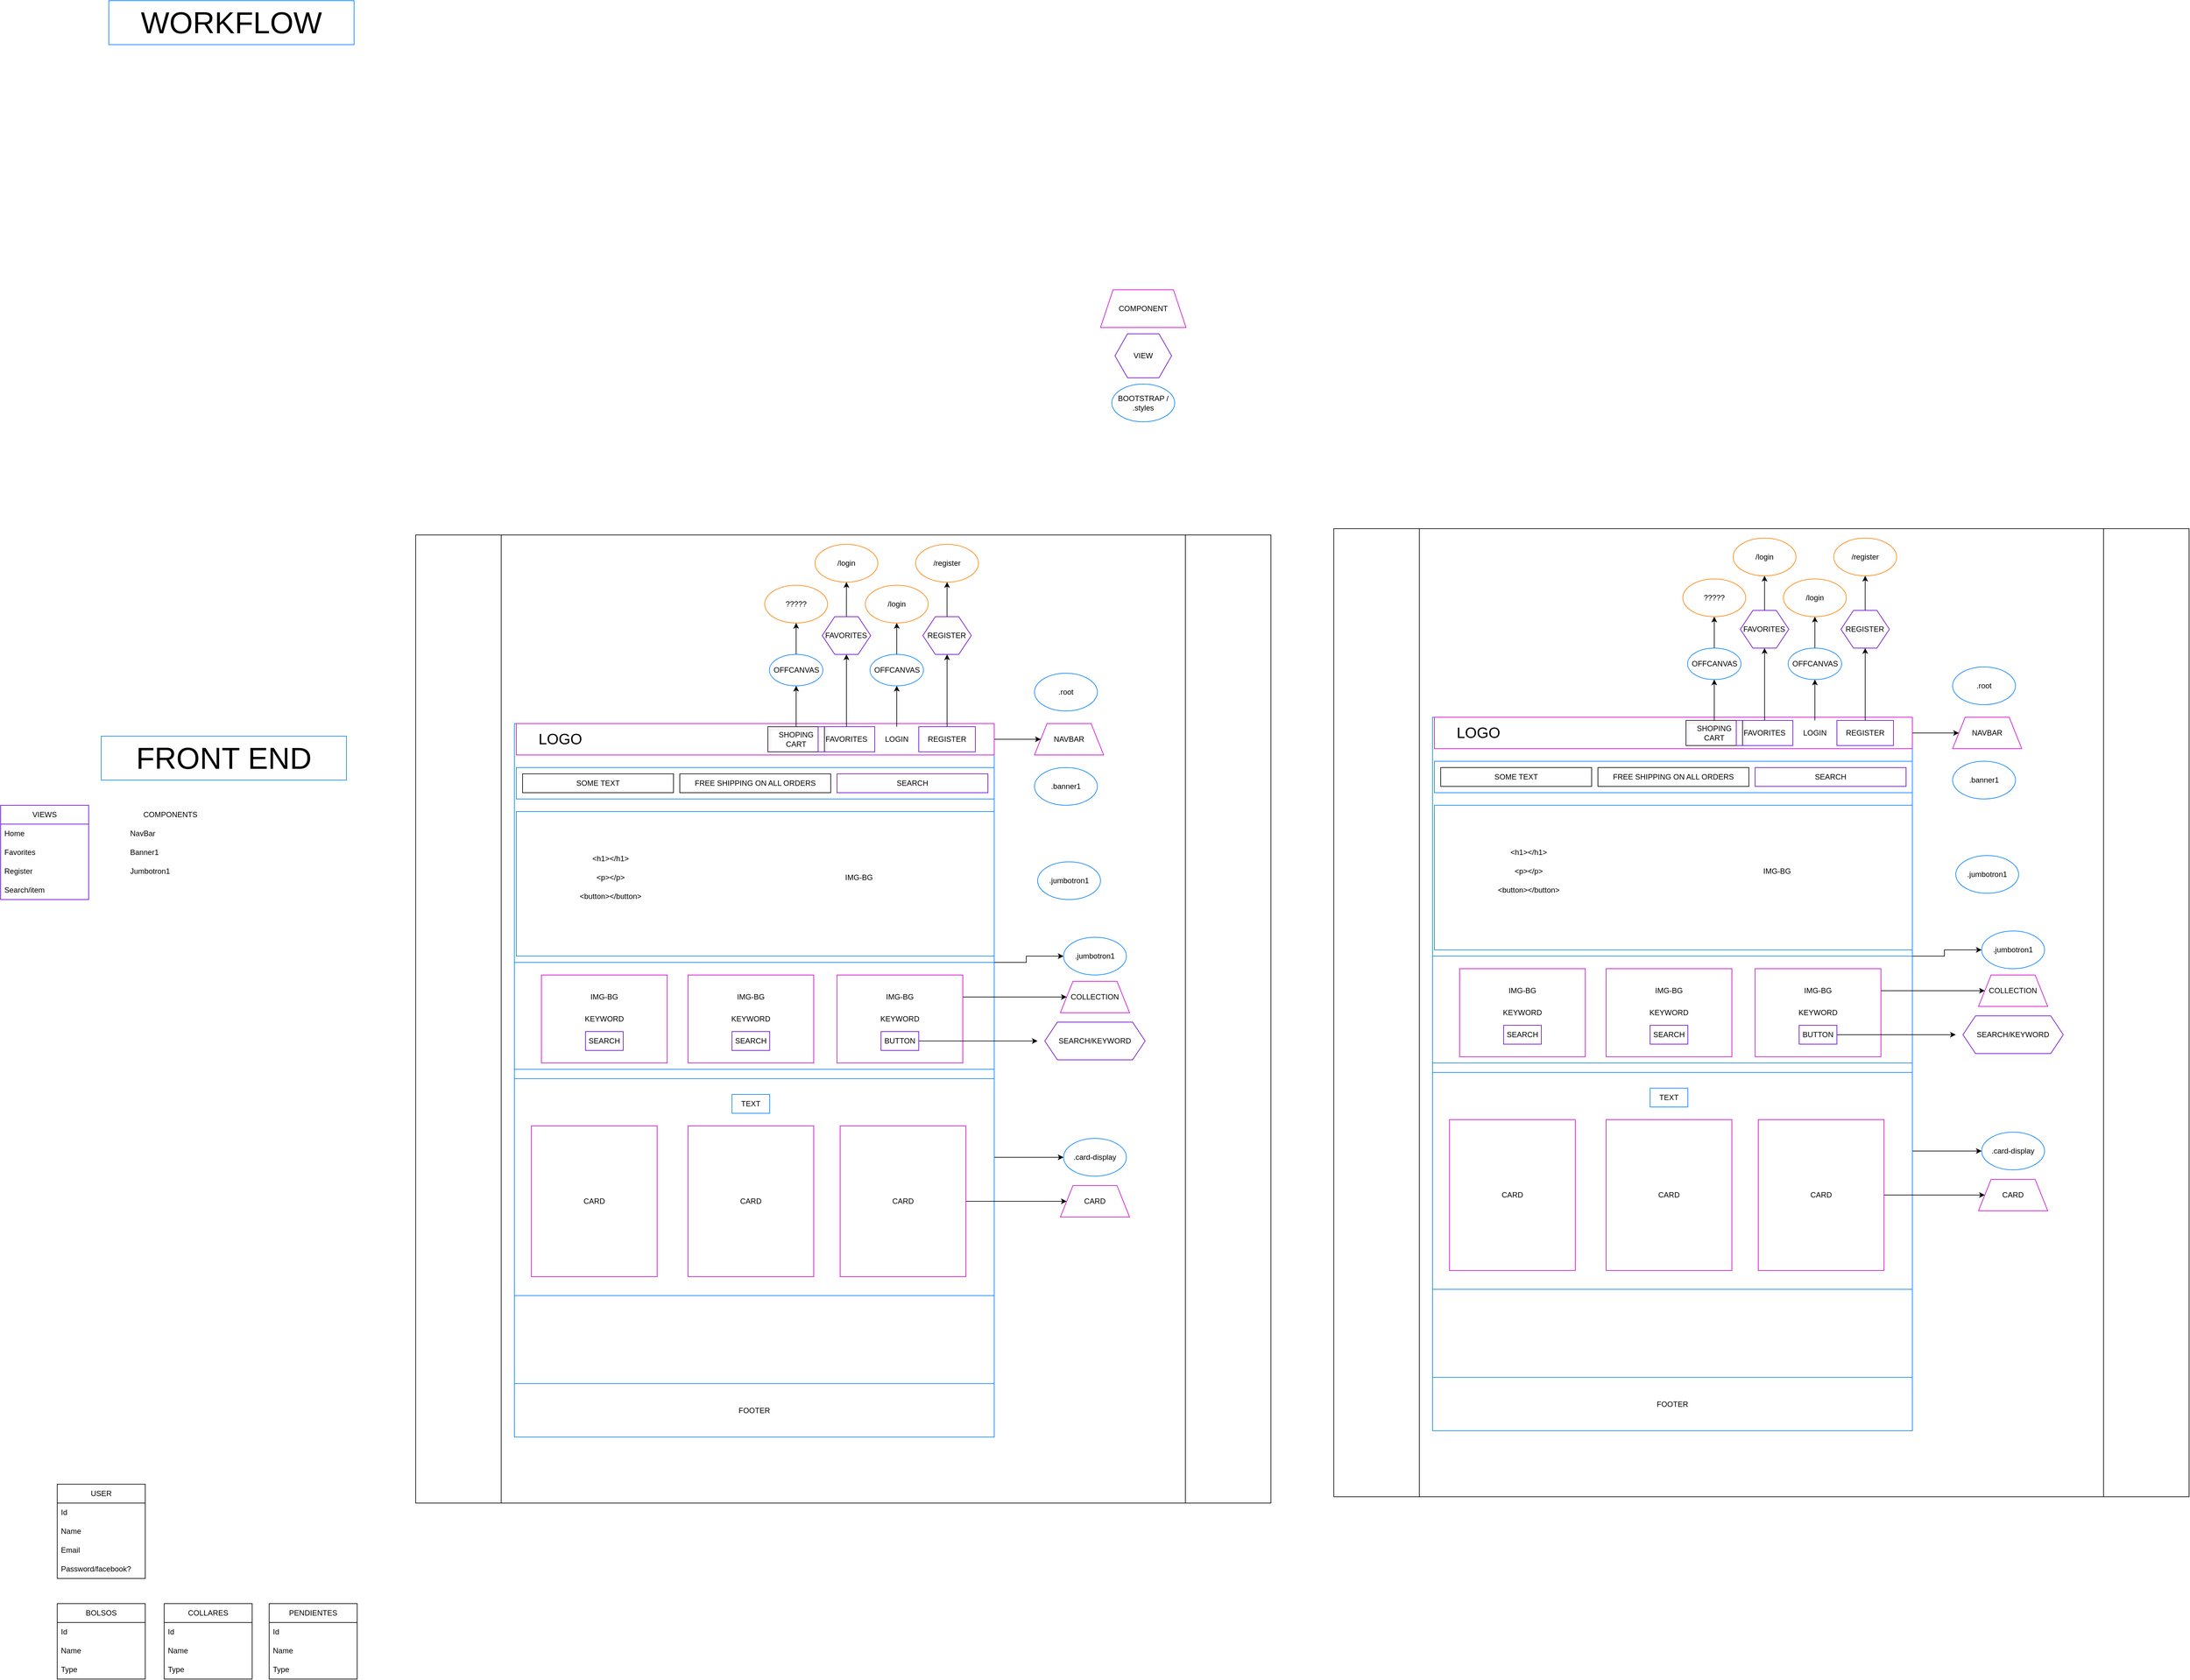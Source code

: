 <mxfile version="21.2.8" type="github">
  <diagram name="Page-1" id="-b-mgLnNyKhTVOmsAnaT">
    <mxGraphModel dx="2816" dy="2196" grid="1" gridSize="10" guides="1" tooltips="1" connect="1" arrows="1" fold="1" page="1" pageScale="1" pageWidth="826" pageHeight="1169" math="0" shadow="0">
      <root>
        <mxCell id="0" />
        <mxCell id="1" parent="0" />
        <mxCell id="RiAGdgWCF8noxPz8Tucr-8" value="HOME" style="shape=process;whiteSpace=wrap;html=1;backgroundOutline=1;" vertex="1" parent="1">
          <mxGeometry x="-120" y="-280" width="1360" height="1540" as="geometry" />
        </mxCell>
        <mxCell id="RiAGdgWCF8noxPz8Tucr-179" value="" style="rounded=0;whiteSpace=wrap;html=1;strokeColor=#007FFF;" vertex="1" parent="1">
          <mxGeometry x="37" y="20" width="763" height="1130" as="geometry" />
        </mxCell>
        <mxCell id="RiAGdgWCF8noxPz8Tucr-174" style="edgeStyle=orthogonalEdgeStyle;rounded=0;orthogonalLoop=1;jettySize=auto;html=1;entryX=0;entryY=0.5;entryDx=0;entryDy=0;" edge="1" parent="1" source="RiAGdgWCF8noxPz8Tucr-168" target="RiAGdgWCF8noxPz8Tucr-169">
          <mxGeometry relative="1" as="geometry">
            <Array as="points">
              <mxPoint x="851" y="400" />
              <mxPoint x="851" y="390" />
            </Array>
          </mxGeometry>
        </mxCell>
        <mxCell id="RiAGdgWCF8noxPz8Tucr-168" value="" style="rounded=0;whiteSpace=wrap;html=1;strokeColor=#007FFF;" vertex="1" parent="1">
          <mxGeometry x="37" y="400" width="763" height="170" as="geometry" />
        </mxCell>
        <mxCell id="RiAGdgWCF8noxPz8Tucr-183" style="edgeStyle=orthogonalEdgeStyle;rounded=0;orthogonalLoop=1;jettySize=auto;html=1;entryX=0;entryY=0.5;entryDx=0;entryDy=0;" edge="1" parent="1" source="RiAGdgWCF8noxPz8Tucr-100" target="RiAGdgWCF8noxPz8Tucr-175">
          <mxGeometry relative="1" as="geometry">
            <Array as="points">
              <mxPoint x="830" y="710" />
              <mxPoint x="830" y="710" />
            </Array>
          </mxGeometry>
        </mxCell>
        <mxCell id="RiAGdgWCF8noxPz8Tucr-100" value="" style="rounded=0;whiteSpace=wrap;html=1;strokeColor=#007FFF;" vertex="1" parent="1">
          <mxGeometry x="37" y="585" width="763" height="345" as="geometry" />
        </mxCell>
        <mxCell id="RiAGdgWCF8noxPz8Tucr-9" value="BOLSOS" style="swimlane;fontStyle=0;childLayout=stackLayout;horizontal=1;startSize=30;horizontalStack=0;resizeParent=1;resizeParentMax=0;resizeLast=0;collapsible=1;marginBottom=0;whiteSpace=wrap;html=1;" vertex="1" parent="1">
          <mxGeometry x="-690" y="1420" width="140" height="120" as="geometry" />
        </mxCell>
        <mxCell id="RiAGdgWCF8noxPz8Tucr-10" value="Id" style="text;strokeColor=none;fillColor=none;align=left;verticalAlign=middle;spacingLeft=4;spacingRight=4;overflow=hidden;points=[[0,0.5],[1,0.5]];portConstraint=eastwest;rotatable=0;whiteSpace=wrap;html=1;" vertex="1" parent="RiAGdgWCF8noxPz8Tucr-9">
          <mxGeometry y="30" width="140" height="30" as="geometry" />
        </mxCell>
        <mxCell id="RiAGdgWCF8noxPz8Tucr-11" value="Name" style="text;strokeColor=none;fillColor=none;align=left;verticalAlign=middle;spacingLeft=4;spacingRight=4;overflow=hidden;points=[[0,0.5],[1,0.5]];portConstraint=eastwest;rotatable=0;whiteSpace=wrap;html=1;" vertex="1" parent="RiAGdgWCF8noxPz8Tucr-9">
          <mxGeometry y="60" width="140" height="30" as="geometry" />
        </mxCell>
        <mxCell id="RiAGdgWCF8noxPz8Tucr-12" value="Type" style="text;strokeColor=none;fillColor=none;align=left;verticalAlign=middle;spacingLeft=4;spacingRight=4;overflow=hidden;points=[[0,0.5],[1,0.5]];portConstraint=eastwest;rotatable=0;whiteSpace=wrap;html=1;" vertex="1" parent="RiAGdgWCF8noxPz8Tucr-9">
          <mxGeometry y="90" width="140" height="30" as="geometry" />
        </mxCell>
        <mxCell id="RiAGdgWCF8noxPz8Tucr-13" value="COLLARES" style="swimlane;fontStyle=0;childLayout=stackLayout;horizontal=1;startSize=30;horizontalStack=0;resizeParent=1;resizeParentMax=0;resizeLast=0;collapsible=1;marginBottom=0;whiteSpace=wrap;html=1;" vertex="1" parent="1">
          <mxGeometry x="-520" y="1420" width="140" height="120" as="geometry" />
        </mxCell>
        <mxCell id="RiAGdgWCF8noxPz8Tucr-14" value="Id" style="text;strokeColor=none;fillColor=none;align=left;verticalAlign=middle;spacingLeft=4;spacingRight=4;overflow=hidden;points=[[0,0.5],[1,0.5]];portConstraint=eastwest;rotatable=0;whiteSpace=wrap;html=1;" vertex="1" parent="RiAGdgWCF8noxPz8Tucr-13">
          <mxGeometry y="30" width="140" height="30" as="geometry" />
        </mxCell>
        <mxCell id="RiAGdgWCF8noxPz8Tucr-15" value="Name" style="text;strokeColor=none;fillColor=none;align=left;verticalAlign=middle;spacingLeft=4;spacingRight=4;overflow=hidden;points=[[0,0.5],[1,0.5]];portConstraint=eastwest;rotatable=0;whiteSpace=wrap;html=1;" vertex="1" parent="RiAGdgWCF8noxPz8Tucr-13">
          <mxGeometry y="60" width="140" height="30" as="geometry" />
        </mxCell>
        <mxCell id="RiAGdgWCF8noxPz8Tucr-16" value="Type" style="text;strokeColor=none;fillColor=none;align=left;verticalAlign=middle;spacingLeft=4;spacingRight=4;overflow=hidden;points=[[0,0.5],[1,0.5]];portConstraint=eastwest;rotatable=0;whiteSpace=wrap;html=1;" vertex="1" parent="RiAGdgWCF8noxPz8Tucr-13">
          <mxGeometry y="90" width="140" height="30" as="geometry" />
        </mxCell>
        <mxCell id="RiAGdgWCF8noxPz8Tucr-17" value="PENDIENTES" style="swimlane;fontStyle=0;childLayout=stackLayout;horizontal=1;startSize=30;horizontalStack=0;resizeParent=1;resizeParentMax=0;resizeLast=0;collapsible=1;marginBottom=0;whiteSpace=wrap;html=1;" vertex="1" parent="1">
          <mxGeometry x="-353" y="1420" width="140" height="120" as="geometry" />
        </mxCell>
        <mxCell id="RiAGdgWCF8noxPz8Tucr-18" value="Id" style="text;strokeColor=none;fillColor=none;align=left;verticalAlign=middle;spacingLeft=4;spacingRight=4;overflow=hidden;points=[[0,0.5],[1,0.5]];portConstraint=eastwest;rotatable=0;whiteSpace=wrap;html=1;" vertex="1" parent="RiAGdgWCF8noxPz8Tucr-17">
          <mxGeometry y="30" width="140" height="30" as="geometry" />
        </mxCell>
        <mxCell id="RiAGdgWCF8noxPz8Tucr-19" value="Name" style="text;strokeColor=none;fillColor=none;align=left;verticalAlign=middle;spacingLeft=4;spacingRight=4;overflow=hidden;points=[[0,0.5],[1,0.5]];portConstraint=eastwest;rotatable=0;whiteSpace=wrap;html=1;" vertex="1" parent="RiAGdgWCF8noxPz8Tucr-17">
          <mxGeometry y="60" width="140" height="30" as="geometry" />
        </mxCell>
        <mxCell id="RiAGdgWCF8noxPz8Tucr-20" value="Type" style="text;strokeColor=none;fillColor=none;align=left;verticalAlign=middle;spacingLeft=4;spacingRight=4;overflow=hidden;points=[[0,0.5],[1,0.5]];portConstraint=eastwest;rotatable=0;whiteSpace=wrap;html=1;" vertex="1" parent="RiAGdgWCF8noxPz8Tucr-17">
          <mxGeometry y="90" width="140" height="30" as="geometry" />
        </mxCell>
        <mxCell id="RiAGdgWCF8noxPz8Tucr-21" value="USER" style="swimlane;fontStyle=0;childLayout=stackLayout;horizontal=1;startSize=30;horizontalStack=0;resizeParent=1;resizeParentMax=0;resizeLast=0;collapsible=1;marginBottom=0;whiteSpace=wrap;html=1;" vertex="1" parent="1">
          <mxGeometry x="-690" y="1230" width="140" height="150" as="geometry" />
        </mxCell>
        <mxCell id="RiAGdgWCF8noxPz8Tucr-22" value="Id" style="text;strokeColor=none;fillColor=none;align=left;verticalAlign=middle;spacingLeft=4;spacingRight=4;overflow=hidden;points=[[0,0.5],[1,0.5]];portConstraint=eastwest;rotatable=0;whiteSpace=wrap;html=1;" vertex="1" parent="RiAGdgWCF8noxPz8Tucr-21">
          <mxGeometry y="30" width="140" height="30" as="geometry" />
        </mxCell>
        <mxCell id="RiAGdgWCF8noxPz8Tucr-23" value="Name" style="text;strokeColor=none;fillColor=none;align=left;verticalAlign=middle;spacingLeft=4;spacingRight=4;overflow=hidden;points=[[0,0.5],[1,0.5]];portConstraint=eastwest;rotatable=0;whiteSpace=wrap;html=1;" vertex="1" parent="RiAGdgWCF8noxPz8Tucr-21">
          <mxGeometry y="60" width="140" height="30" as="geometry" />
        </mxCell>
        <mxCell id="RiAGdgWCF8noxPz8Tucr-24" value="Email" style="text;strokeColor=none;fillColor=none;align=left;verticalAlign=middle;spacingLeft=4;spacingRight=4;overflow=hidden;points=[[0,0.5],[1,0.5]];portConstraint=eastwest;rotatable=0;whiteSpace=wrap;html=1;" vertex="1" parent="RiAGdgWCF8noxPz8Tucr-21">
          <mxGeometry y="90" width="140" height="30" as="geometry" />
        </mxCell>
        <mxCell id="RiAGdgWCF8noxPz8Tucr-25" value="Password/facebook?" style="text;strokeColor=none;fillColor=none;align=left;verticalAlign=middle;spacingLeft=4;spacingRight=4;overflow=hidden;points=[[0,0.5],[1,0.5]];portConstraint=eastwest;rotatable=0;whiteSpace=wrap;html=1;" vertex="1" parent="RiAGdgWCF8noxPz8Tucr-21">
          <mxGeometry y="120" width="140" height="30" as="geometry" />
        </mxCell>
        <mxCell id="RiAGdgWCF8noxPz8Tucr-38" value="CARD" style="rounded=0;whiteSpace=wrap;html=1;strokeColor=#CC00CC;" vertex="1" parent="1">
          <mxGeometry x="64" y="660" width="200" height="240" as="geometry" />
        </mxCell>
        <mxCell id="RiAGdgWCF8noxPz8Tucr-144" style="edgeStyle=orthogonalEdgeStyle;rounded=0;orthogonalLoop=1;jettySize=auto;html=1;entryX=0;entryY=0.5;entryDx=0;entryDy=0;" edge="1" parent="1" source="RiAGdgWCF8noxPz8Tucr-43" target="RiAGdgWCF8noxPz8Tucr-127">
          <mxGeometry relative="1" as="geometry" />
        </mxCell>
        <mxCell id="RiAGdgWCF8noxPz8Tucr-43" value="" style="rounded=0;whiteSpace=wrap;html=1;strokeColor=#CC00CC;" vertex="1" parent="1">
          <mxGeometry x="40" y="20" width="760" height="50" as="geometry" />
        </mxCell>
        <mxCell id="RiAGdgWCF8noxPz8Tucr-44" value="&lt;font style=&quot;font-size: 24px;&quot;&gt;LOGO&lt;/font&gt;" style="text;html=1;strokeColor=none;fillColor=none;align=center;verticalAlign=middle;whiteSpace=wrap;rounded=0;" vertex="1" parent="1">
          <mxGeometry x="50" y="20" width="120" height="50" as="geometry" />
        </mxCell>
        <mxCell id="RiAGdgWCF8noxPz8Tucr-53" style="edgeStyle=orthogonalEdgeStyle;rounded=0;orthogonalLoop=1;jettySize=auto;html=1;entryX=0.5;entryY=1;entryDx=0;entryDy=0;" edge="1" parent="1" source="RiAGdgWCF8noxPz8Tucr-45" target="RiAGdgWCF8noxPz8Tucr-56">
          <mxGeometry relative="1" as="geometry">
            <mxPoint x="485" y="110" as="targetPoint" />
          </mxGeometry>
        </mxCell>
        <mxCell id="RiAGdgWCF8noxPz8Tucr-45" value="SHOPING CART" style="text;html=1;strokeColor=#19011D;fillColor=none;align=center;verticalAlign=middle;whiteSpace=wrap;rounded=0;shadow=1;" vertex="1" parent="1">
          <mxGeometry x="440" y="25" width="90" height="40" as="geometry" />
        </mxCell>
        <mxCell id="RiAGdgWCF8noxPz8Tucr-165" style="edgeStyle=orthogonalEdgeStyle;rounded=0;orthogonalLoop=1;jettySize=auto;html=1;entryX=0.5;entryY=1;entryDx=0;entryDy=0;" edge="1" parent="1" source="RiAGdgWCF8noxPz8Tucr-46" target="RiAGdgWCF8noxPz8Tucr-164">
          <mxGeometry relative="1" as="geometry" />
        </mxCell>
        <mxCell id="RiAGdgWCF8noxPz8Tucr-46" value="FAVORITES" style="text;html=1;strokeColor=#6600CC;fillColor=none;align=center;verticalAlign=middle;whiteSpace=wrap;rounded=0;" vertex="1" parent="1">
          <mxGeometry x="520" y="25" width="90" height="40" as="geometry" />
        </mxCell>
        <mxCell id="RiAGdgWCF8noxPz8Tucr-104" style="edgeStyle=orthogonalEdgeStyle;rounded=0;orthogonalLoop=1;jettySize=auto;html=1;entryX=0.5;entryY=1;entryDx=0;entryDy=0;" edge="1" parent="1" source="RiAGdgWCF8noxPz8Tucr-47" target="RiAGdgWCF8noxPz8Tucr-74">
          <mxGeometry relative="1" as="geometry" />
        </mxCell>
        <mxCell id="RiAGdgWCF8noxPz8Tucr-47" value="LOGIN" style="text;html=1;strokeColor=none;fillColor=none;align=center;verticalAlign=middle;whiteSpace=wrap;rounded=0;" vertex="1" parent="1">
          <mxGeometry x="600" y="25" width="90" height="40" as="geometry" />
        </mxCell>
        <mxCell id="RiAGdgWCF8noxPz8Tucr-105" style="edgeStyle=orthogonalEdgeStyle;rounded=0;orthogonalLoop=1;jettySize=auto;html=1;entryX=0.5;entryY=1;entryDx=0;entryDy=0;" edge="1" parent="1" source="RiAGdgWCF8noxPz8Tucr-48">
          <mxGeometry relative="1" as="geometry">
            <mxPoint x="725" y="-90" as="targetPoint" />
          </mxGeometry>
        </mxCell>
        <mxCell id="RiAGdgWCF8noxPz8Tucr-48" value="REGISTER" style="text;html=1;strokeColor=#6600CC;fillColor=none;align=center;verticalAlign=middle;whiteSpace=wrap;rounded=0;" vertex="1" parent="1">
          <mxGeometry x="680" y="25" width="90" height="40" as="geometry" />
        </mxCell>
        <mxCell id="RiAGdgWCF8noxPz8Tucr-49" value="" style="rounded=0;whiteSpace=wrap;html=1;strokeColor=#007FFF;" vertex="1" parent="1">
          <mxGeometry x="40" y="90" width="760" height="50" as="geometry" />
        </mxCell>
        <mxCell id="RiAGdgWCF8noxPz8Tucr-50" value="SOME TEXT" style="rounded=0;whiteSpace=wrap;html=1;" vertex="1" parent="1">
          <mxGeometry x="50" y="100" width="240" height="30" as="geometry" />
        </mxCell>
        <mxCell id="RiAGdgWCF8noxPz8Tucr-51" value="FREE SHIPPING ON ALL ORDERS" style="rounded=0;whiteSpace=wrap;html=1;" vertex="1" parent="1">
          <mxGeometry x="300" y="100" width="240" height="30" as="geometry" />
        </mxCell>
        <mxCell id="RiAGdgWCF8noxPz8Tucr-52" value="SEARCH" style="rounded=0;whiteSpace=wrap;html=1;strokeColor=#6600CC;" vertex="1" parent="1">
          <mxGeometry x="550" y="100" width="240" height="30" as="geometry" />
        </mxCell>
        <mxCell id="RiAGdgWCF8noxPz8Tucr-153" style="edgeStyle=orthogonalEdgeStyle;rounded=0;orthogonalLoop=1;jettySize=auto;html=1;entryX=0.5;entryY=1;entryDx=0;entryDy=0;" edge="1" parent="1" source="RiAGdgWCF8noxPz8Tucr-56" target="RiAGdgWCF8noxPz8Tucr-152">
          <mxGeometry relative="1" as="geometry" />
        </mxCell>
        <mxCell id="RiAGdgWCF8noxPz8Tucr-56" value="OFFCANVAS" style="ellipse;whiteSpace=wrap;html=1;strokeColor=#007FFF;" vertex="1" parent="1">
          <mxGeometry x="442.5" y="-90" width="85" height="50" as="geometry" />
        </mxCell>
        <mxCell id="RiAGdgWCF8noxPz8Tucr-60" value="&lt;font style=&quot;font-size: 48px;&quot;&gt;FRONT END&lt;/font&gt;" style="text;html=1;strokeColor=#007FFF;fillColor=none;align=center;verticalAlign=middle;whiteSpace=wrap;rounded=0;" vertex="1" parent="1">
          <mxGeometry x="-620" y="40" width="390" height="70" as="geometry" />
        </mxCell>
        <mxCell id="RiAGdgWCF8noxPz8Tucr-63" value="VIEWS" style="swimlane;fontStyle=0;childLayout=stackLayout;horizontal=1;startSize=30;horizontalStack=0;resizeParent=1;resizeParentMax=0;resizeLast=0;collapsible=1;marginBottom=0;whiteSpace=wrap;html=1;strokeColor=#6600CC;" vertex="1" parent="1">
          <mxGeometry x="-780" y="150" width="140" height="150" as="geometry" />
        </mxCell>
        <mxCell id="RiAGdgWCF8noxPz8Tucr-64" value="Home" style="text;strokeColor=none;fillColor=none;align=left;verticalAlign=middle;spacingLeft=4;spacingRight=4;overflow=hidden;points=[[0,0.5],[1,0.5]];portConstraint=eastwest;rotatable=0;whiteSpace=wrap;html=1;" vertex="1" parent="RiAGdgWCF8noxPz8Tucr-63">
          <mxGeometry y="30" width="140" height="30" as="geometry" />
        </mxCell>
        <mxCell id="RiAGdgWCF8noxPz8Tucr-65" value="Favorites" style="text;strokeColor=none;fillColor=none;align=left;verticalAlign=middle;spacingLeft=4;spacingRight=4;overflow=hidden;points=[[0,0.5],[1,0.5]];portConstraint=eastwest;rotatable=0;whiteSpace=wrap;html=1;" vertex="1" parent="RiAGdgWCF8noxPz8Tucr-63">
          <mxGeometry y="60" width="140" height="30" as="geometry" />
        </mxCell>
        <mxCell id="RiAGdgWCF8noxPz8Tucr-93" value="Register" style="text;strokeColor=none;fillColor=none;align=left;verticalAlign=middle;spacingLeft=4;spacingRight=4;overflow=hidden;points=[[0,0.5],[1,0.5]];portConstraint=eastwest;rotatable=0;whiteSpace=wrap;html=1;" vertex="1" parent="RiAGdgWCF8noxPz8Tucr-63">
          <mxGeometry y="90" width="140" height="30" as="geometry" />
        </mxCell>
        <mxCell id="RiAGdgWCF8noxPz8Tucr-66" value="Search/item" style="text;strokeColor=none;fillColor=none;align=left;verticalAlign=middle;spacingLeft=4;spacingRight=4;overflow=hidden;points=[[0,0.5],[1,0.5]];portConstraint=eastwest;rotatable=0;whiteSpace=wrap;html=1;" vertex="1" parent="RiAGdgWCF8noxPz8Tucr-63">
          <mxGeometry y="120" width="140" height="30" as="geometry" />
        </mxCell>
        <mxCell id="RiAGdgWCF8noxPz8Tucr-67" value="COMPONENTS" style="swimlane;fontStyle=0;childLayout=stackLayout;horizontal=1;startSize=30;horizontalStack=0;resizeParent=1;resizeParentMax=0;resizeLast=0;collapsible=1;marginBottom=0;whiteSpace=wrap;html=1;strokeColor=#FFFFFF;" vertex="1" parent="1">
          <mxGeometry x="-580" y="150" width="140" height="120" as="geometry" />
        </mxCell>
        <mxCell id="RiAGdgWCF8noxPz8Tucr-68" value="NavBar" style="text;strokeColor=none;fillColor=none;align=left;verticalAlign=middle;spacingLeft=4;spacingRight=4;overflow=hidden;points=[[0,0.5],[1,0.5]];portConstraint=eastwest;rotatable=0;whiteSpace=wrap;html=1;" vertex="1" parent="RiAGdgWCF8noxPz8Tucr-67">
          <mxGeometry y="30" width="140" height="30" as="geometry" />
        </mxCell>
        <mxCell id="RiAGdgWCF8noxPz8Tucr-69" value="Banner1" style="text;strokeColor=none;fillColor=none;align=left;verticalAlign=middle;spacingLeft=4;spacingRight=4;overflow=hidden;points=[[0,0.5],[1,0.5]];portConstraint=eastwest;rotatable=0;whiteSpace=wrap;html=1;" vertex="1" parent="RiAGdgWCF8noxPz8Tucr-67">
          <mxGeometry y="60" width="140" height="30" as="geometry" />
        </mxCell>
        <mxCell id="RiAGdgWCF8noxPz8Tucr-70" value="Jumbotron1" style="text;strokeColor=none;fillColor=none;align=left;verticalAlign=middle;spacingLeft=4;spacingRight=4;overflow=hidden;points=[[0,0.5],[1,0.5]];portConstraint=eastwest;rotatable=0;whiteSpace=wrap;html=1;" vertex="1" parent="RiAGdgWCF8noxPz8Tucr-67">
          <mxGeometry y="90" width="140" height="30" as="geometry" />
        </mxCell>
        <mxCell id="RiAGdgWCF8noxPz8Tucr-80" style="edgeStyle=orthogonalEdgeStyle;rounded=0;orthogonalLoop=1;jettySize=auto;html=1;entryX=0.5;entryY=1;entryDx=0;entryDy=0;" edge="1" parent="1" source="RiAGdgWCF8noxPz8Tucr-74" target="RiAGdgWCF8noxPz8Tucr-77">
          <mxGeometry relative="1" as="geometry" />
        </mxCell>
        <mxCell id="RiAGdgWCF8noxPz8Tucr-74" value="OFFCANVAS" style="ellipse;whiteSpace=wrap;html=1;strokeColor=#007FFF;" vertex="1" parent="1">
          <mxGeometry x="602.5" y="-90" width="85" height="50" as="geometry" />
        </mxCell>
        <mxCell id="RiAGdgWCF8noxPz8Tucr-77" value="/login" style="ellipse;whiteSpace=wrap;html=1;strokeColor=#FF8000;" vertex="1" parent="1">
          <mxGeometry x="595" y="-200" width="100" height="60" as="geometry" />
        </mxCell>
        <mxCell id="RiAGdgWCF8noxPz8Tucr-78" value="/register" style="ellipse;whiteSpace=wrap;html=1;strokeColor=#FF8000;" vertex="1" parent="1">
          <mxGeometry x="675" y="-265" width="100" height="60" as="geometry" />
        </mxCell>
        <mxCell id="RiAGdgWCF8noxPz8Tucr-108" value="" style="rounded=0;whiteSpace=wrap;html=1;strokeColor=#007FFF;" vertex="1" parent="1">
          <mxGeometry x="40" y="160" width="760" height="230" as="geometry" />
        </mxCell>
        <mxCell id="RiAGdgWCF8noxPz8Tucr-110" value="IMG-BG" style="text;html=1;strokeColor=none;fillColor=none;align=center;verticalAlign=middle;whiteSpace=wrap;rounded=0;" vertex="1" parent="1">
          <mxGeometry x="555" y="250" width="60" height="30" as="geometry" />
        </mxCell>
        <mxCell id="RiAGdgWCF8noxPz8Tucr-111" value="&amp;lt;h1&amp;gt;&amp;lt;/h1&amp;gt;" style="text;html=1;strokeColor=none;fillColor=none;align=center;verticalAlign=middle;whiteSpace=wrap;rounded=0;" vertex="1" parent="1">
          <mxGeometry x="150" y="220" width="80" height="30" as="geometry" />
        </mxCell>
        <mxCell id="RiAGdgWCF8noxPz8Tucr-112" value="&amp;lt;p&amp;gt;&amp;lt;/p&amp;gt;" style="text;html=1;strokeColor=none;fillColor=none;align=center;verticalAlign=middle;whiteSpace=wrap;rounded=0;" vertex="1" parent="1">
          <mxGeometry x="150" y="250" width="80" height="30" as="geometry" />
        </mxCell>
        <mxCell id="RiAGdgWCF8noxPz8Tucr-113" value="&amp;lt;button&amp;gt;&amp;lt;/button&amp;gt;" style="text;html=1;strokeColor=none;fillColor=none;align=center;verticalAlign=middle;whiteSpace=wrap;rounded=0;" vertex="1" parent="1">
          <mxGeometry x="130" y="280" width="120" height="30" as="geometry" />
        </mxCell>
        <mxCell id="RiAGdgWCF8noxPz8Tucr-142" style="edgeStyle=orthogonalEdgeStyle;rounded=0;orthogonalLoop=1;jettySize=auto;html=1;exitX=1;exitY=0.25;exitDx=0;exitDy=0;entryX=0;entryY=0.5;entryDx=0;entryDy=0;" edge="1" parent="1" source="RiAGdgWCF8noxPz8Tucr-114" target="RiAGdgWCF8noxPz8Tucr-141">
          <mxGeometry relative="1" as="geometry" />
        </mxCell>
        <mxCell id="RiAGdgWCF8noxPz8Tucr-114" value="KEYWORD" style="rounded=0;whiteSpace=wrap;html=1;strokeColor=#CC00CC;" vertex="1" parent="1">
          <mxGeometry x="550" y="420" width="200" height="140" as="geometry" />
        </mxCell>
        <mxCell id="RiAGdgWCF8noxPz8Tucr-115" value="IMG-BG" style="text;html=1;strokeColor=none;fillColor=none;align=center;verticalAlign=middle;whiteSpace=wrap;rounded=0;" vertex="1" parent="1">
          <mxGeometry x="620" y="440" width="60" height="30" as="geometry" />
        </mxCell>
        <mxCell id="RiAGdgWCF8noxPz8Tucr-124" value="TEXT" style="text;html=1;strokeColor=#007FFF;fillColor=none;align=center;verticalAlign=middle;whiteSpace=wrap;rounded=0;" vertex="1" parent="1">
          <mxGeometry x="383" y="610" width="60" height="30" as="geometry" />
        </mxCell>
        <mxCell id="RiAGdgWCF8noxPz8Tucr-125" value="&lt;font style=&quot;font-size: 48px;&quot;&gt;WORKFLOW&lt;/font&gt;" style="text;html=1;strokeColor=#007FFF;fillColor=none;align=center;verticalAlign=middle;whiteSpace=wrap;rounded=0;" vertex="1" parent="1">
          <mxGeometry x="-608" y="-1130" width="390" height="70" as="geometry" />
        </mxCell>
        <mxCell id="RiAGdgWCF8noxPz8Tucr-127" value="NAVBAR" style="shape=trapezoid;perimeter=trapezoidPerimeter;whiteSpace=wrap;html=1;fixedSize=1;strokeColor=#CC00CC;" vertex="1" parent="1">
          <mxGeometry x="864" y="20" width="110" height="50" as="geometry" />
        </mxCell>
        <mxCell id="RiAGdgWCF8noxPz8Tucr-140" style="edgeStyle=orthogonalEdgeStyle;rounded=0;orthogonalLoop=1;jettySize=auto;html=1;entryX=0;entryY=0.5;entryDx=0;entryDy=0;" edge="1" parent="1" source="RiAGdgWCF8noxPz8Tucr-130">
          <mxGeometry relative="1" as="geometry">
            <mxPoint x="869" y="525" as="targetPoint" />
          </mxGeometry>
        </mxCell>
        <mxCell id="RiAGdgWCF8noxPz8Tucr-130" value="BUTTON" style="text;html=1;strokeColor=#6600CC;fillColor=none;align=center;verticalAlign=middle;whiteSpace=wrap;rounded=0;" vertex="1" parent="1">
          <mxGeometry x="620" y="510" width="60" height="30" as="geometry" />
        </mxCell>
        <mxCell id="RiAGdgWCF8noxPz8Tucr-134" value="KEYWORD" style="rounded=0;whiteSpace=wrap;html=1;strokeColor=#CC00CC;" vertex="1" parent="1">
          <mxGeometry x="313" y="420" width="200" height="140" as="geometry" />
        </mxCell>
        <mxCell id="RiAGdgWCF8noxPz8Tucr-135" value="IMG-BG" style="text;html=1;strokeColor=none;fillColor=none;align=center;verticalAlign=middle;whiteSpace=wrap;rounded=0;" vertex="1" parent="1">
          <mxGeometry x="383" y="440" width="60" height="30" as="geometry" />
        </mxCell>
        <mxCell id="RiAGdgWCF8noxPz8Tucr-136" value="SEARCH" style="text;html=1;strokeColor=#6600CC;fillColor=none;align=center;verticalAlign=middle;whiteSpace=wrap;rounded=0;" vertex="1" parent="1">
          <mxGeometry x="383" y="510" width="60" height="30" as="geometry" />
        </mxCell>
        <mxCell id="RiAGdgWCF8noxPz8Tucr-137" value="KEYWORD" style="rounded=0;whiteSpace=wrap;html=1;strokeColor=#CC00CC;" vertex="1" parent="1">
          <mxGeometry x="80" y="420" width="200" height="140" as="geometry" />
        </mxCell>
        <mxCell id="RiAGdgWCF8noxPz8Tucr-138" value="IMG-BG" style="text;html=1;strokeColor=none;fillColor=none;align=center;verticalAlign=middle;whiteSpace=wrap;rounded=0;" vertex="1" parent="1">
          <mxGeometry x="150" y="440" width="60" height="30" as="geometry" />
        </mxCell>
        <mxCell id="RiAGdgWCF8noxPz8Tucr-139" value="SEARCH" style="text;html=1;strokeColor=#6600CC;fillColor=none;align=center;verticalAlign=middle;whiteSpace=wrap;rounded=0;" vertex="1" parent="1">
          <mxGeometry x="150" y="510" width="60" height="30" as="geometry" />
        </mxCell>
        <mxCell id="RiAGdgWCF8noxPz8Tucr-141" value="COLLECTION" style="shape=trapezoid;perimeter=trapezoidPerimeter;whiteSpace=wrap;html=1;fixedSize=1;strokeColor=#CC00CC;" vertex="1" parent="1">
          <mxGeometry x="905.21" y="430" width="110" height="50" as="geometry" />
        </mxCell>
        <mxCell id="RiAGdgWCF8noxPz8Tucr-145" value=".jumbotron1" style="ellipse;whiteSpace=wrap;html=1;strokeColor=#007FFF;" vertex="1" parent="1">
          <mxGeometry x="869" y="240" width="100" height="60" as="geometry" />
        </mxCell>
        <mxCell id="RiAGdgWCF8noxPz8Tucr-146" value=".banner1" style="ellipse;whiteSpace=wrap;html=1;strokeColor=#007FFF;" vertex="1" parent="1">
          <mxGeometry x="864" y="90" width="100" height="60" as="geometry" />
        </mxCell>
        <mxCell id="RiAGdgWCF8noxPz8Tucr-152" value="?????" style="ellipse;whiteSpace=wrap;html=1;strokeColor=#FF8000;" vertex="1" parent="1">
          <mxGeometry x="435" y="-200" width="100" height="60" as="geometry" />
        </mxCell>
        <mxCell id="RiAGdgWCF8noxPz8Tucr-154" value="/login" style="ellipse;whiteSpace=wrap;html=1;strokeColor=#FF8000;" vertex="1" parent="1">
          <mxGeometry x="515" y="-265" width="100" height="60" as="geometry" />
        </mxCell>
        <mxCell id="RiAGdgWCF8noxPz8Tucr-156" value="COMPONENT" style="shape=trapezoid;perimeter=trapezoidPerimeter;whiteSpace=wrap;html=1;fixedSize=1;strokeColor=#CC00CC;" vertex="1" parent="1">
          <mxGeometry x="969" y="-670" width="136" height="60" as="geometry" />
        </mxCell>
        <mxCell id="RiAGdgWCF8noxPz8Tucr-158" value="BOOTSTRAP / .styles" style="ellipse;whiteSpace=wrap;html=1;strokeColor=#007FFF;" vertex="1" parent="1">
          <mxGeometry x="987" y="-520" width="100" height="60" as="geometry" />
        </mxCell>
        <mxCell id="RiAGdgWCF8noxPz8Tucr-160" value="VIEW" style="shape=hexagon;perimeter=hexagonPerimeter2;whiteSpace=wrap;html=1;fixedSize=1;strokeColor=#6600CC;" vertex="1" parent="1">
          <mxGeometry x="992" y="-600" width="90" height="70" as="geometry" />
        </mxCell>
        <mxCell id="RiAGdgWCF8noxPz8Tucr-166" style="edgeStyle=orthogonalEdgeStyle;rounded=0;orthogonalLoop=1;jettySize=auto;html=1;entryX=0.5;entryY=1;entryDx=0;entryDy=0;" edge="1" parent="1" source="RiAGdgWCF8noxPz8Tucr-162" target="RiAGdgWCF8noxPz8Tucr-78">
          <mxGeometry relative="1" as="geometry" />
        </mxCell>
        <mxCell id="RiAGdgWCF8noxPz8Tucr-162" value="REGISTER" style="shape=hexagon;perimeter=hexagonPerimeter2;whiteSpace=wrap;html=1;fixedSize=1;strokeColor=#6600CC;" vertex="1" parent="1">
          <mxGeometry x="686.43" y="-150" width="77.14" height="60" as="geometry" />
        </mxCell>
        <mxCell id="RiAGdgWCF8noxPz8Tucr-167" style="edgeStyle=orthogonalEdgeStyle;rounded=0;orthogonalLoop=1;jettySize=auto;html=1;entryX=0.5;entryY=1;entryDx=0;entryDy=0;" edge="1" parent="1" source="RiAGdgWCF8noxPz8Tucr-164" target="RiAGdgWCF8noxPz8Tucr-154">
          <mxGeometry relative="1" as="geometry" />
        </mxCell>
        <mxCell id="RiAGdgWCF8noxPz8Tucr-164" value="FAVORITES" style="shape=hexagon;perimeter=hexagonPerimeter2;whiteSpace=wrap;html=1;fixedSize=1;strokeColor=#6600CC;" vertex="1" parent="1">
          <mxGeometry x="526.43" y="-150" width="77.14" height="60" as="geometry" />
        </mxCell>
        <mxCell id="RiAGdgWCF8noxPz8Tucr-169" value=".jumbotron1" style="ellipse;whiteSpace=wrap;html=1;strokeColor=#007FFF;" vertex="1" parent="1">
          <mxGeometry x="910.21" y="360" width="100" height="60" as="geometry" />
        </mxCell>
        <mxCell id="RiAGdgWCF8noxPz8Tucr-170" value="CARD" style="shape=trapezoid;perimeter=trapezoidPerimeter;whiteSpace=wrap;html=1;fixedSize=1;strokeColor=#CC00CC;" vertex="1" parent="1">
          <mxGeometry x="905.22" y="755" width="110" height="50" as="geometry" />
        </mxCell>
        <mxCell id="RiAGdgWCF8noxPz8Tucr-171" value="CARD" style="rounded=0;whiteSpace=wrap;html=1;strokeColor=#CC00CC;" vertex="1" parent="1">
          <mxGeometry x="313" y="660" width="200" height="240" as="geometry" />
        </mxCell>
        <mxCell id="RiAGdgWCF8noxPz8Tucr-182" style="edgeStyle=orthogonalEdgeStyle;rounded=0;orthogonalLoop=1;jettySize=auto;html=1;entryX=0;entryY=0.5;entryDx=0;entryDy=0;" edge="1" parent="1" source="RiAGdgWCF8noxPz8Tucr-172" target="RiAGdgWCF8noxPz8Tucr-170">
          <mxGeometry relative="1" as="geometry" />
        </mxCell>
        <mxCell id="RiAGdgWCF8noxPz8Tucr-172" value="CARD" style="rounded=0;whiteSpace=wrap;html=1;strokeColor=#CC00CC;" vertex="1" parent="1">
          <mxGeometry x="555" y="660" width="200" height="240" as="geometry" />
        </mxCell>
        <mxCell id="RiAGdgWCF8noxPz8Tucr-173" value="SEARCH/KEYWORD" style="shape=hexagon;perimeter=hexagonPerimeter2;whiteSpace=wrap;html=1;fixedSize=1;strokeColor=#6600CC;" vertex="1" parent="1">
          <mxGeometry x="880.43" y="495" width="159.57" height="60" as="geometry" />
        </mxCell>
        <mxCell id="RiAGdgWCF8noxPz8Tucr-175" value=".card-display" style="ellipse;whiteSpace=wrap;html=1;strokeColor=#007FFF;" vertex="1" parent="1">
          <mxGeometry x="910.21" y="680" width="100" height="60" as="geometry" />
        </mxCell>
        <mxCell id="RiAGdgWCF8noxPz8Tucr-181" value=".root" style="ellipse;whiteSpace=wrap;html=1;strokeColor=#007FFF;" vertex="1" parent="1">
          <mxGeometry x="864" y="-60" width="100" height="60" as="geometry" />
        </mxCell>
        <mxCell id="RiAGdgWCF8noxPz8Tucr-184" value="FOOTER" style="rounded=0;whiteSpace=wrap;html=1;strokeColor=#007FFF;" vertex="1" parent="1">
          <mxGeometry x="37" y="1070" width="763" height="85" as="geometry" />
        </mxCell>
        <mxCell id="RiAGdgWCF8noxPz8Tucr-185" value="HOME" style="shape=process;whiteSpace=wrap;html=1;backgroundOutline=1;" vertex="1" parent="1">
          <mxGeometry x="1340" y="-290" width="1360" height="1540" as="geometry" />
        </mxCell>
        <mxCell id="RiAGdgWCF8noxPz8Tucr-186" value="" style="rounded=0;whiteSpace=wrap;html=1;strokeColor=#007FFF;" vertex="1" parent="1">
          <mxGeometry x="1497" y="10" width="763" height="1130" as="geometry" />
        </mxCell>
        <mxCell id="RiAGdgWCF8noxPz8Tucr-187" style="edgeStyle=orthogonalEdgeStyle;rounded=0;orthogonalLoop=1;jettySize=auto;html=1;entryX=0;entryY=0.5;entryDx=0;entryDy=0;" edge="1" parent="1" source="RiAGdgWCF8noxPz8Tucr-188" target="RiAGdgWCF8noxPz8Tucr-240">
          <mxGeometry relative="1" as="geometry">
            <Array as="points">
              <mxPoint x="2311" y="390" />
              <mxPoint x="2311" y="380" />
            </Array>
          </mxGeometry>
        </mxCell>
        <mxCell id="RiAGdgWCF8noxPz8Tucr-188" value="" style="rounded=0;whiteSpace=wrap;html=1;strokeColor=#007FFF;" vertex="1" parent="1">
          <mxGeometry x="1497" y="390" width="763" height="170" as="geometry" />
        </mxCell>
        <mxCell id="RiAGdgWCF8noxPz8Tucr-189" style="edgeStyle=orthogonalEdgeStyle;rounded=0;orthogonalLoop=1;jettySize=auto;html=1;entryX=0;entryY=0.5;entryDx=0;entryDy=0;" edge="1" parent="1" source="RiAGdgWCF8noxPz8Tucr-190" target="RiAGdgWCF8noxPz8Tucr-246">
          <mxGeometry relative="1" as="geometry">
            <Array as="points">
              <mxPoint x="2290" y="700" />
              <mxPoint x="2290" y="700" />
            </Array>
          </mxGeometry>
        </mxCell>
        <mxCell id="RiAGdgWCF8noxPz8Tucr-190" value="" style="rounded=0;whiteSpace=wrap;html=1;strokeColor=#007FFF;" vertex="1" parent="1">
          <mxGeometry x="1497" y="575" width="763" height="345" as="geometry" />
        </mxCell>
        <mxCell id="RiAGdgWCF8noxPz8Tucr-191" value="CARD" style="rounded=0;whiteSpace=wrap;html=1;strokeColor=#CC00CC;" vertex="1" parent="1">
          <mxGeometry x="1524" y="650" width="200" height="240" as="geometry" />
        </mxCell>
        <mxCell id="RiAGdgWCF8noxPz8Tucr-192" style="edgeStyle=orthogonalEdgeStyle;rounded=0;orthogonalLoop=1;jettySize=auto;html=1;entryX=0;entryY=0.5;entryDx=0;entryDy=0;" edge="1" parent="1" source="RiAGdgWCF8noxPz8Tucr-193" target="RiAGdgWCF8noxPz8Tucr-222">
          <mxGeometry relative="1" as="geometry" />
        </mxCell>
        <mxCell id="RiAGdgWCF8noxPz8Tucr-193" value="" style="rounded=0;whiteSpace=wrap;html=1;strokeColor=#CC00CC;" vertex="1" parent="1">
          <mxGeometry x="1500" y="10" width="760" height="50" as="geometry" />
        </mxCell>
        <mxCell id="RiAGdgWCF8noxPz8Tucr-194" value="&lt;font style=&quot;font-size: 24px;&quot;&gt;LOGO&lt;/font&gt;" style="text;html=1;strokeColor=none;fillColor=none;align=center;verticalAlign=middle;whiteSpace=wrap;rounded=0;" vertex="1" parent="1">
          <mxGeometry x="1510" y="10" width="120" height="50" as="geometry" />
        </mxCell>
        <mxCell id="RiAGdgWCF8noxPz8Tucr-195" style="edgeStyle=orthogonalEdgeStyle;rounded=0;orthogonalLoop=1;jettySize=auto;html=1;entryX=0.5;entryY=1;entryDx=0;entryDy=0;" edge="1" parent="1" source="RiAGdgWCF8noxPz8Tucr-196" target="RiAGdgWCF8noxPz8Tucr-208">
          <mxGeometry relative="1" as="geometry">
            <mxPoint x="1945" y="100" as="targetPoint" />
          </mxGeometry>
        </mxCell>
        <mxCell id="RiAGdgWCF8noxPz8Tucr-196" value="SHOPING CART" style="text;html=1;strokeColor=#19011D;fillColor=none;align=center;verticalAlign=middle;whiteSpace=wrap;rounded=0;shadow=1;" vertex="1" parent="1">
          <mxGeometry x="1900" y="15" width="90" height="40" as="geometry" />
        </mxCell>
        <mxCell id="RiAGdgWCF8noxPz8Tucr-197" style="edgeStyle=orthogonalEdgeStyle;rounded=0;orthogonalLoop=1;jettySize=auto;html=1;entryX=0.5;entryY=1;entryDx=0;entryDy=0;" edge="1" parent="1" source="RiAGdgWCF8noxPz8Tucr-198" target="RiAGdgWCF8noxPz8Tucr-239">
          <mxGeometry relative="1" as="geometry" />
        </mxCell>
        <mxCell id="RiAGdgWCF8noxPz8Tucr-198" value="FAVORITES" style="text;html=1;strokeColor=#6600CC;fillColor=none;align=center;verticalAlign=middle;whiteSpace=wrap;rounded=0;" vertex="1" parent="1">
          <mxGeometry x="1980" y="15" width="90" height="40" as="geometry" />
        </mxCell>
        <mxCell id="RiAGdgWCF8noxPz8Tucr-199" style="edgeStyle=orthogonalEdgeStyle;rounded=0;orthogonalLoop=1;jettySize=auto;html=1;entryX=0.5;entryY=1;entryDx=0;entryDy=0;" edge="1" parent="1" source="RiAGdgWCF8noxPz8Tucr-200" target="RiAGdgWCF8noxPz8Tucr-210">
          <mxGeometry relative="1" as="geometry" />
        </mxCell>
        <mxCell id="RiAGdgWCF8noxPz8Tucr-200" value="LOGIN" style="text;html=1;strokeColor=none;fillColor=none;align=center;verticalAlign=middle;whiteSpace=wrap;rounded=0;" vertex="1" parent="1">
          <mxGeometry x="2060" y="15" width="90" height="40" as="geometry" />
        </mxCell>
        <mxCell id="RiAGdgWCF8noxPz8Tucr-201" style="edgeStyle=orthogonalEdgeStyle;rounded=0;orthogonalLoop=1;jettySize=auto;html=1;entryX=0.5;entryY=1;entryDx=0;entryDy=0;" edge="1" parent="1" source="RiAGdgWCF8noxPz8Tucr-202">
          <mxGeometry relative="1" as="geometry">
            <mxPoint x="2185" y="-100" as="targetPoint" />
          </mxGeometry>
        </mxCell>
        <mxCell id="RiAGdgWCF8noxPz8Tucr-202" value="REGISTER" style="text;html=1;strokeColor=#6600CC;fillColor=none;align=center;verticalAlign=middle;whiteSpace=wrap;rounded=0;" vertex="1" parent="1">
          <mxGeometry x="2140" y="15" width="90" height="40" as="geometry" />
        </mxCell>
        <mxCell id="RiAGdgWCF8noxPz8Tucr-203" value="" style="rounded=0;whiteSpace=wrap;html=1;strokeColor=#007FFF;" vertex="1" parent="1">
          <mxGeometry x="1500" y="80" width="760" height="50" as="geometry" />
        </mxCell>
        <mxCell id="RiAGdgWCF8noxPz8Tucr-204" value="SOME TEXT" style="rounded=0;whiteSpace=wrap;html=1;" vertex="1" parent="1">
          <mxGeometry x="1510" y="90" width="240" height="30" as="geometry" />
        </mxCell>
        <mxCell id="RiAGdgWCF8noxPz8Tucr-205" value="FREE SHIPPING ON ALL ORDERS" style="rounded=0;whiteSpace=wrap;html=1;" vertex="1" parent="1">
          <mxGeometry x="1760" y="90" width="240" height="30" as="geometry" />
        </mxCell>
        <mxCell id="RiAGdgWCF8noxPz8Tucr-206" value="SEARCH" style="rounded=0;whiteSpace=wrap;html=1;strokeColor=#6600CC;" vertex="1" parent="1">
          <mxGeometry x="2010" y="90" width="240" height="30" as="geometry" />
        </mxCell>
        <mxCell id="RiAGdgWCF8noxPz8Tucr-207" style="edgeStyle=orthogonalEdgeStyle;rounded=0;orthogonalLoop=1;jettySize=auto;html=1;entryX=0.5;entryY=1;entryDx=0;entryDy=0;" edge="1" parent="1" source="RiAGdgWCF8noxPz8Tucr-208" target="RiAGdgWCF8noxPz8Tucr-234">
          <mxGeometry relative="1" as="geometry" />
        </mxCell>
        <mxCell id="RiAGdgWCF8noxPz8Tucr-208" value="OFFCANVAS" style="ellipse;whiteSpace=wrap;html=1;strokeColor=#007FFF;" vertex="1" parent="1">
          <mxGeometry x="1902.5" y="-100" width="85" height="50" as="geometry" />
        </mxCell>
        <mxCell id="RiAGdgWCF8noxPz8Tucr-209" style="edgeStyle=orthogonalEdgeStyle;rounded=0;orthogonalLoop=1;jettySize=auto;html=1;entryX=0.5;entryY=1;entryDx=0;entryDy=0;" edge="1" parent="1" source="RiAGdgWCF8noxPz8Tucr-210" target="RiAGdgWCF8noxPz8Tucr-211">
          <mxGeometry relative="1" as="geometry" />
        </mxCell>
        <mxCell id="RiAGdgWCF8noxPz8Tucr-210" value="OFFCANVAS" style="ellipse;whiteSpace=wrap;html=1;strokeColor=#007FFF;" vertex="1" parent="1">
          <mxGeometry x="2062.5" y="-100" width="85" height="50" as="geometry" />
        </mxCell>
        <mxCell id="RiAGdgWCF8noxPz8Tucr-211" value="/login" style="ellipse;whiteSpace=wrap;html=1;strokeColor=#FF8000;" vertex="1" parent="1">
          <mxGeometry x="2055" y="-210" width="100" height="60" as="geometry" />
        </mxCell>
        <mxCell id="RiAGdgWCF8noxPz8Tucr-212" value="/register" style="ellipse;whiteSpace=wrap;html=1;strokeColor=#FF8000;" vertex="1" parent="1">
          <mxGeometry x="2135" y="-275" width="100" height="60" as="geometry" />
        </mxCell>
        <mxCell id="RiAGdgWCF8noxPz8Tucr-213" value="" style="rounded=0;whiteSpace=wrap;html=1;strokeColor=#007FFF;" vertex="1" parent="1">
          <mxGeometry x="1500" y="150" width="760" height="230" as="geometry" />
        </mxCell>
        <mxCell id="RiAGdgWCF8noxPz8Tucr-214" value="IMG-BG" style="text;html=1;strokeColor=none;fillColor=none;align=center;verticalAlign=middle;whiteSpace=wrap;rounded=0;" vertex="1" parent="1">
          <mxGeometry x="2015" y="240" width="60" height="30" as="geometry" />
        </mxCell>
        <mxCell id="RiAGdgWCF8noxPz8Tucr-215" value="&amp;lt;h1&amp;gt;&amp;lt;/h1&amp;gt;" style="text;html=1;strokeColor=none;fillColor=none;align=center;verticalAlign=middle;whiteSpace=wrap;rounded=0;" vertex="1" parent="1">
          <mxGeometry x="1610" y="210" width="80" height="30" as="geometry" />
        </mxCell>
        <mxCell id="RiAGdgWCF8noxPz8Tucr-216" value="&amp;lt;p&amp;gt;&amp;lt;/p&amp;gt;" style="text;html=1;strokeColor=none;fillColor=none;align=center;verticalAlign=middle;whiteSpace=wrap;rounded=0;" vertex="1" parent="1">
          <mxGeometry x="1610" y="240" width="80" height="30" as="geometry" />
        </mxCell>
        <mxCell id="RiAGdgWCF8noxPz8Tucr-217" value="&amp;lt;button&amp;gt;&amp;lt;/button&amp;gt;" style="text;html=1;strokeColor=none;fillColor=none;align=center;verticalAlign=middle;whiteSpace=wrap;rounded=0;" vertex="1" parent="1">
          <mxGeometry x="1590" y="270" width="120" height="30" as="geometry" />
        </mxCell>
        <mxCell id="RiAGdgWCF8noxPz8Tucr-218" style="edgeStyle=orthogonalEdgeStyle;rounded=0;orthogonalLoop=1;jettySize=auto;html=1;exitX=1;exitY=0.25;exitDx=0;exitDy=0;entryX=0;entryY=0.5;entryDx=0;entryDy=0;" edge="1" parent="1" source="RiAGdgWCF8noxPz8Tucr-219" target="RiAGdgWCF8noxPz8Tucr-231">
          <mxGeometry relative="1" as="geometry" />
        </mxCell>
        <mxCell id="RiAGdgWCF8noxPz8Tucr-219" value="KEYWORD" style="rounded=0;whiteSpace=wrap;html=1;strokeColor=#CC00CC;" vertex="1" parent="1">
          <mxGeometry x="2010" y="410" width="200" height="140" as="geometry" />
        </mxCell>
        <mxCell id="RiAGdgWCF8noxPz8Tucr-220" value="IMG-BG" style="text;html=1;strokeColor=none;fillColor=none;align=center;verticalAlign=middle;whiteSpace=wrap;rounded=0;" vertex="1" parent="1">
          <mxGeometry x="2080" y="430" width="60" height="30" as="geometry" />
        </mxCell>
        <mxCell id="RiAGdgWCF8noxPz8Tucr-221" value="TEXT" style="text;html=1;strokeColor=#007FFF;fillColor=none;align=center;verticalAlign=middle;whiteSpace=wrap;rounded=0;" vertex="1" parent="1">
          <mxGeometry x="1843" y="600" width="60" height="30" as="geometry" />
        </mxCell>
        <mxCell id="RiAGdgWCF8noxPz8Tucr-222" value="NAVBAR" style="shape=trapezoid;perimeter=trapezoidPerimeter;whiteSpace=wrap;html=1;fixedSize=1;strokeColor=#CC00CC;" vertex="1" parent="1">
          <mxGeometry x="2324" y="10" width="110" height="50" as="geometry" />
        </mxCell>
        <mxCell id="RiAGdgWCF8noxPz8Tucr-223" style="edgeStyle=orthogonalEdgeStyle;rounded=0;orthogonalLoop=1;jettySize=auto;html=1;entryX=0;entryY=0.5;entryDx=0;entryDy=0;" edge="1" parent="1" source="RiAGdgWCF8noxPz8Tucr-224">
          <mxGeometry relative="1" as="geometry">
            <mxPoint x="2329" y="515" as="targetPoint" />
          </mxGeometry>
        </mxCell>
        <mxCell id="RiAGdgWCF8noxPz8Tucr-224" value="BUTTON" style="text;html=1;strokeColor=#6600CC;fillColor=none;align=center;verticalAlign=middle;whiteSpace=wrap;rounded=0;" vertex="1" parent="1">
          <mxGeometry x="2080" y="500" width="60" height="30" as="geometry" />
        </mxCell>
        <mxCell id="RiAGdgWCF8noxPz8Tucr-225" value="KEYWORD" style="rounded=0;whiteSpace=wrap;html=1;strokeColor=#CC00CC;" vertex="1" parent="1">
          <mxGeometry x="1773" y="410" width="200" height="140" as="geometry" />
        </mxCell>
        <mxCell id="RiAGdgWCF8noxPz8Tucr-226" value="IMG-BG" style="text;html=1;strokeColor=none;fillColor=none;align=center;verticalAlign=middle;whiteSpace=wrap;rounded=0;" vertex="1" parent="1">
          <mxGeometry x="1843" y="430" width="60" height="30" as="geometry" />
        </mxCell>
        <mxCell id="RiAGdgWCF8noxPz8Tucr-227" value="SEARCH" style="text;html=1;strokeColor=#6600CC;fillColor=none;align=center;verticalAlign=middle;whiteSpace=wrap;rounded=0;" vertex="1" parent="1">
          <mxGeometry x="1843" y="500" width="60" height="30" as="geometry" />
        </mxCell>
        <mxCell id="RiAGdgWCF8noxPz8Tucr-228" value="KEYWORD" style="rounded=0;whiteSpace=wrap;html=1;strokeColor=#CC00CC;" vertex="1" parent="1">
          <mxGeometry x="1540" y="410" width="200" height="140" as="geometry" />
        </mxCell>
        <mxCell id="RiAGdgWCF8noxPz8Tucr-229" value="IMG-BG" style="text;html=1;strokeColor=none;fillColor=none;align=center;verticalAlign=middle;whiteSpace=wrap;rounded=0;" vertex="1" parent="1">
          <mxGeometry x="1610" y="430" width="60" height="30" as="geometry" />
        </mxCell>
        <mxCell id="RiAGdgWCF8noxPz8Tucr-230" value="SEARCH" style="text;html=1;strokeColor=#6600CC;fillColor=none;align=center;verticalAlign=middle;whiteSpace=wrap;rounded=0;" vertex="1" parent="1">
          <mxGeometry x="1610" y="500" width="60" height="30" as="geometry" />
        </mxCell>
        <mxCell id="RiAGdgWCF8noxPz8Tucr-231" value="COLLECTION" style="shape=trapezoid;perimeter=trapezoidPerimeter;whiteSpace=wrap;html=1;fixedSize=1;strokeColor=#CC00CC;" vertex="1" parent="1">
          <mxGeometry x="2365.21" y="420" width="110" height="50" as="geometry" />
        </mxCell>
        <mxCell id="RiAGdgWCF8noxPz8Tucr-232" value=".jumbotron1" style="ellipse;whiteSpace=wrap;html=1;strokeColor=#007FFF;" vertex="1" parent="1">
          <mxGeometry x="2329" y="230" width="100" height="60" as="geometry" />
        </mxCell>
        <mxCell id="RiAGdgWCF8noxPz8Tucr-233" value=".banner1" style="ellipse;whiteSpace=wrap;html=1;strokeColor=#007FFF;" vertex="1" parent="1">
          <mxGeometry x="2324" y="80" width="100" height="60" as="geometry" />
        </mxCell>
        <mxCell id="RiAGdgWCF8noxPz8Tucr-234" value="?????" style="ellipse;whiteSpace=wrap;html=1;strokeColor=#FF8000;" vertex="1" parent="1">
          <mxGeometry x="1895" y="-210" width="100" height="60" as="geometry" />
        </mxCell>
        <mxCell id="RiAGdgWCF8noxPz8Tucr-235" value="/login" style="ellipse;whiteSpace=wrap;html=1;strokeColor=#FF8000;" vertex="1" parent="1">
          <mxGeometry x="1975" y="-275" width="100" height="60" as="geometry" />
        </mxCell>
        <mxCell id="RiAGdgWCF8noxPz8Tucr-236" style="edgeStyle=orthogonalEdgeStyle;rounded=0;orthogonalLoop=1;jettySize=auto;html=1;entryX=0.5;entryY=1;entryDx=0;entryDy=0;" edge="1" parent="1" source="RiAGdgWCF8noxPz8Tucr-237" target="RiAGdgWCF8noxPz8Tucr-212">
          <mxGeometry relative="1" as="geometry" />
        </mxCell>
        <mxCell id="RiAGdgWCF8noxPz8Tucr-237" value="REGISTER" style="shape=hexagon;perimeter=hexagonPerimeter2;whiteSpace=wrap;html=1;fixedSize=1;strokeColor=#6600CC;" vertex="1" parent="1">
          <mxGeometry x="2146.43" y="-160" width="77.14" height="60" as="geometry" />
        </mxCell>
        <mxCell id="RiAGdgWCF8noxPz8Tucr-238" style="edgeStyle=orthogonalEdgeStyle;rounded=0;orthogonalLoop=1;jettySize=auto;html=1;entryX=0.5;entryY=1;entryDx=0;entryDy=0;" edge="1" parent="1" source="RiAGdgWCF8noxPz8Tucr-239" target="RiAGdgWCF8noxPz8Tucr-235">
          <mxGeometry relative="1" as="geometry" />
        </mxCell>
        <mxCell id="RiAGdgWCF8noxPz8Tucr-239" value="FAVORITES" style="shape=hexagon;perimeter=hexagonPerimeter2;whiteSpace=wrap;html=1;fixedSize=1;strokeColor=#6600CC;" vertex="1" parent="1">
          <mxGeometry x="1986.43" y="-160" width="77.14" height="60" as="geometry" />
        </mxCell>
        <mxCell id="RiAGdgWCF8noxPz8Tucr-240" value=".jumbotron1" style="ellipse;whiteSpace=wrap;html=1;strokeColor=#007FFF;" vertex="1" parent="1">
          <mxGeometry x="2370.21" y="350" width="100" height="60" as="geometry" />
        </mxCell>
        <mxCell id="RiAGdgWCF8noxPz8Tucr-241" value="CARD" style="shape=trapezoid;perimeter=trapezoidPerimeter;whiteSpace=wrap;html=1;fixedSize=1;strokeColor=#CC00CC;" vertex="1" parent="1">
          <mxGeometry x="2365.22" y="745" width="110" height="50" as="geometry" />
        </mxCell>
        <mxCell id="RiAGdgWCF8noxPz8Tucr-242" value="CARD" style="rounded=0;whiteSpace=wrap;html=1;strokeColor=#CC00CC;" vertex="1" parent="1">
          <mxGeometry x="1773" y="650" width="200" height="240" as="geometry" />
        </mxCell>
        <mxCell id="RiAGdgWCF8noxPz8Tucr-243" style="edgeStyle=orthogonalEdgeStyle;rounded=0;orthogonalLoop=1;jettySize=auto;html=1;entryX=0;entryY=0.5;entryDx=0;entryDy=0;" edge="1" parent="1" source="RiAGdgWCF8noxPz8Tucr-244" target="RiAGdgWCF8noxPz8Tucr-241">
          <mxGeometry relative="1" as="geometry" />
        </mxCell>
        <mxCell id="RiAGdgWCF8noxPz8Tucr-244" value="CARD" style="rounded=0;whiteSpace=wrap;html=1;strokeColor=#CC00CC;" vertex="1" parent="1">
          <mxGeometry x="2015" y="650" width="200" height="240" as="geometry" />
        </mxCell>
        <mxCell id="RiAGdgWCF8noxPz8Tucr-245" value="SEARCH/KEYWORD" style="shape=hexagon;perimeter=hexagonPerimeter2;whiteSpace=wrap;html=1;fixedSize=1;strokeColor=#6600CC;" vertex="1" parent="1">
          <mxGeometry x="2340.43" y="485" width="159.57" height="60" as="geometry" />
        </mxCell>
        <mxCell id="RiAGdgWCF8noxPz8Tucr-246" value=".card-display" style="ellipse;whiteSpace=wrap;html=1;strokeColor=#007FFF;" vertex="1" parent="1">
          <mxGeometry x="2370.21" y="670" width="100" height="60" as="geometry" />
        </mxCell>
        <mxCell id="RiAGdgWCF8noxPz8Tucr-247" value=".root" style="ellipse;whiteSpace=wrap;html=1;strokeColor=#007FFF;" vertex="1" parent="1">
          <mxGeometry x="2324" y="-70" width="100" height="60" as="geometry" />
        </mxCell>
        <mxCell id="RiAGdgWCF8noxPz8Tucr-248" value="FOOTER" style="rounded=0;whiteSpace=wrap;html=1;strokeColor=#007FFF;" vertex="1" parent="1">
          <mxGeometry x="1497" y="1060" width="763" height="85" as="geometry" />
        </mxCell>
      </root>
    </mxGraphModel>
  </diagram>
</mxfile>
